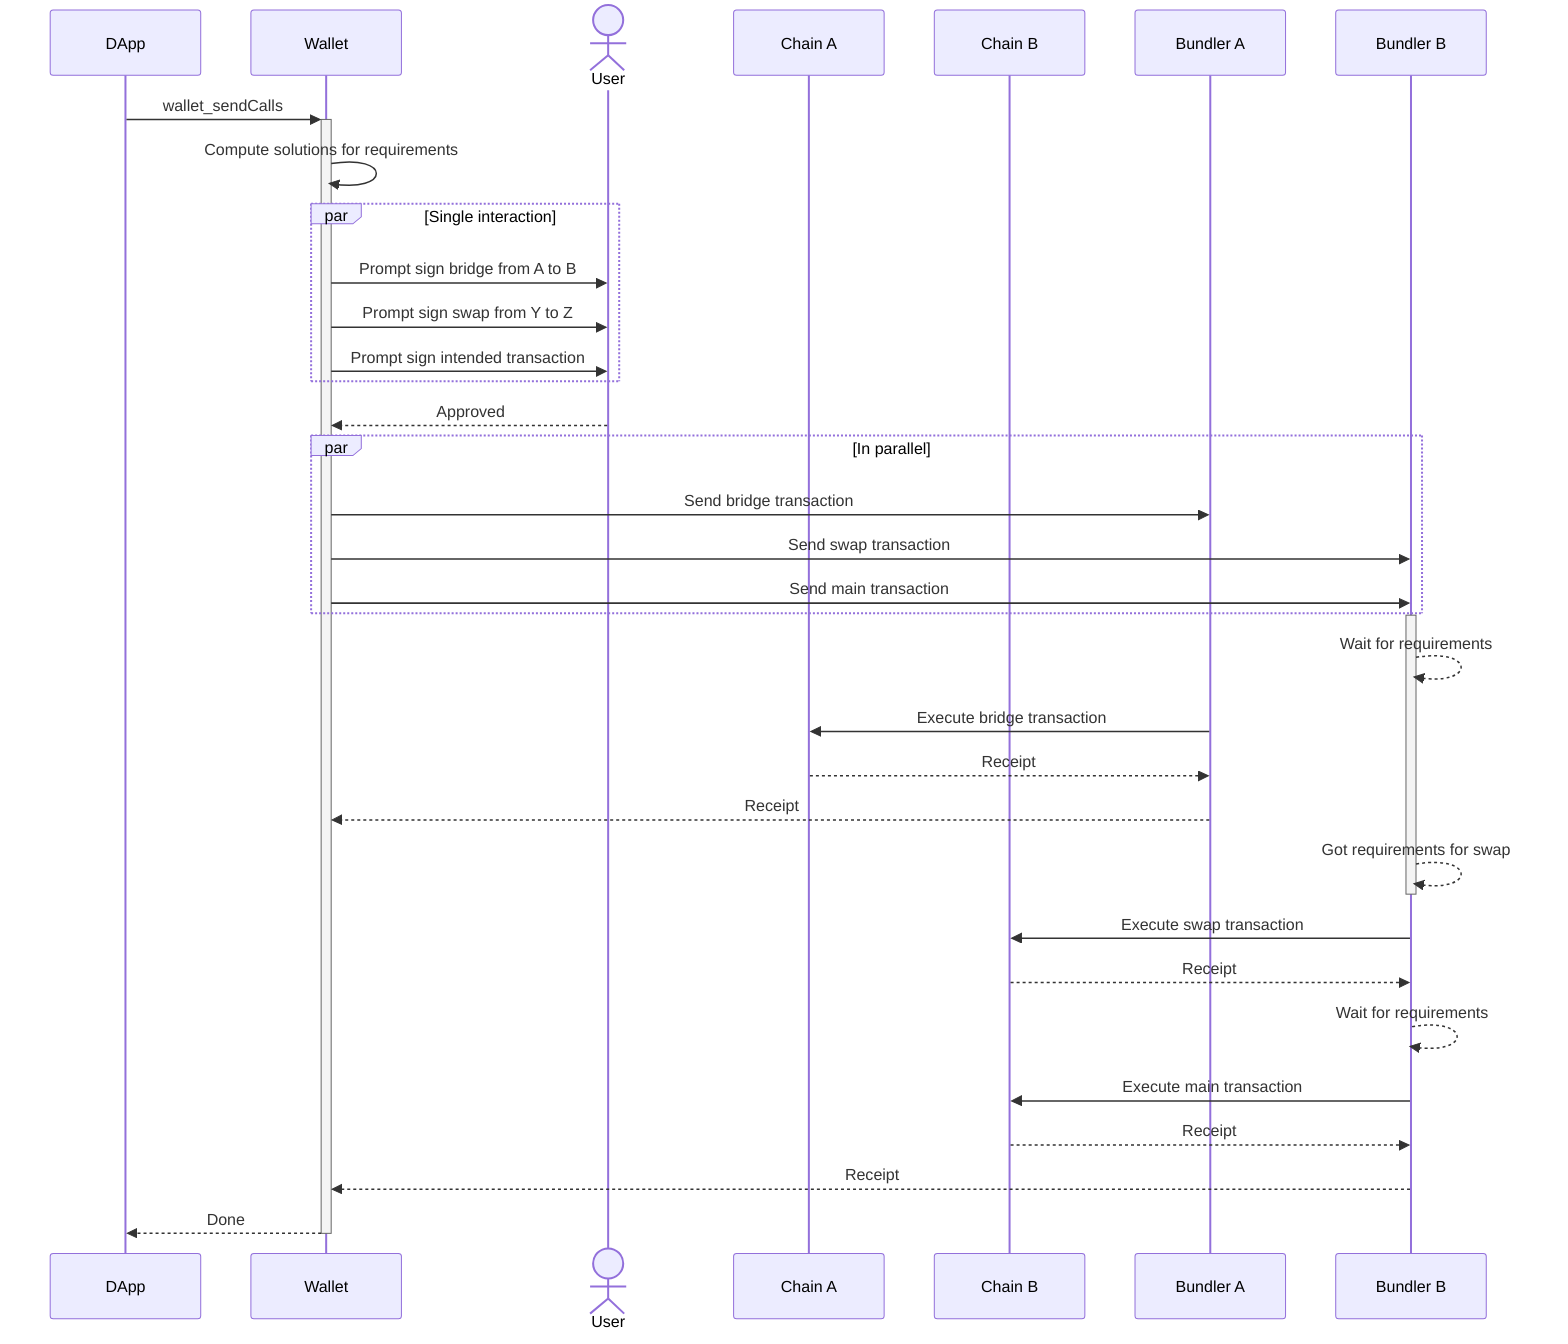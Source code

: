 sequenceDiagram
    participant D as DApp
    participant W as Wallet
    actor U as User
    participant CA as Chain A
    participant CB as Chain B
    participant BA as Bundler A
    participant BB as Bundler B
    D->>+W: wallet_sendCalls
    W->>W: Compute solutions for requirements
    par Single interaction
        W->>U: Prompt sign bridge from A to B
        W->>U: Prompt sign swap from Y to Z
        W->>U: Prompt sign intended transaction
    end
    U-->>W: Approved
    par In parallel
        W->>BA: Send bridge transaction
        W->>BB: Send swap transaction
        W->>BB: Send main transaction
    end
    activate BB
    BB-->>BB: Wait for requirements
    BA->>CA: Execute bridge transaction 
    CA-->>BA: Receipt
    BA-->>W: Receipt
    BB-->>BB: Got requirements for swap
    deactivate BB
    BB->>CB: Execute swap transaction
    CB-->>BB: Receipt
    BB-->>BB: Wait for requirements
    BB->>CB: Execute main transaction
    CB-->>BB: Receipt
    BB-->>W: Receipt
    W-->>-D: Done